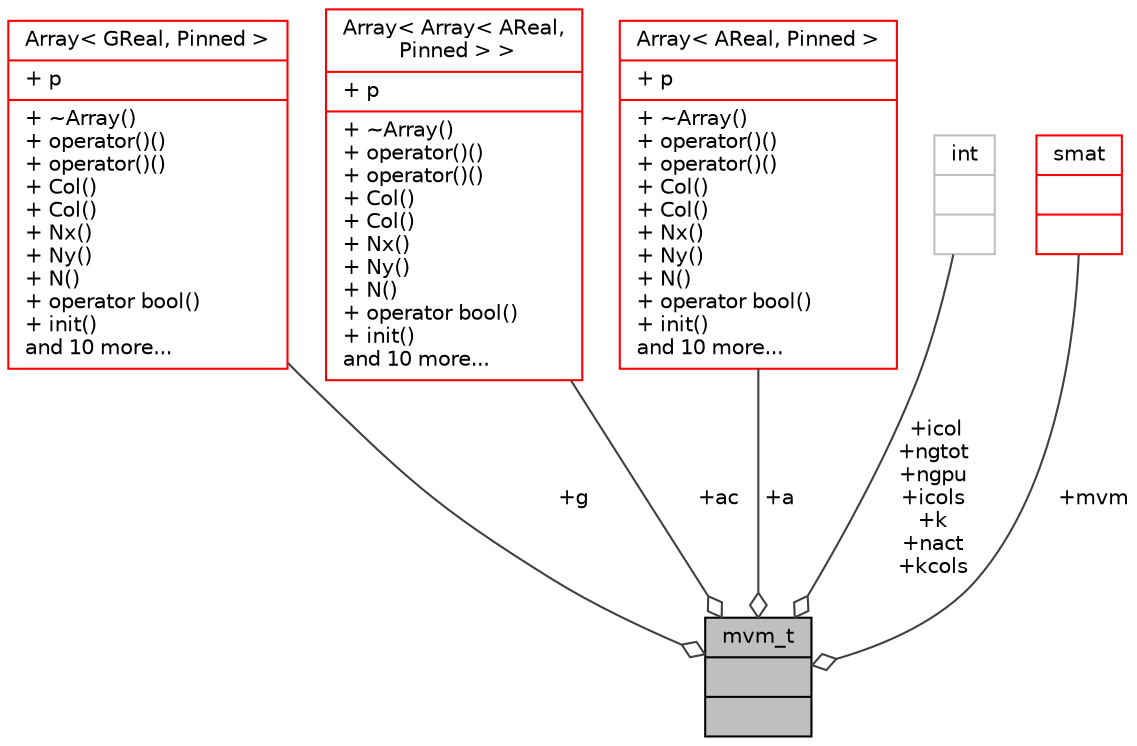 digraph "mvm_t"
{
 // INTERACTIVE_SVG=YES
  bgcolor="transparent";
  edge [fontname="Helvetica",fontsize="10",labelfontname="Helvetica",labelfontsize="10"];
  node [fontname="Helvetica",fontsize="10",shape=record];
  Node1 [label="{mvm_t\n||}",height=0.2,width=0.4,color="black", fillcolor="grey75", style="filled", fontcolor="black"];
  Node2 -> Node1 [color="grey25",fontsize="10",style="solid",label=" +g" ,arrowhead="odiamond",fontname="Helvetica"];
  Node2 [label="{Array\< GReal, Pinned \>\n|+ p\l|+ ~Array()\l+ operator()()\l+ operator()()\l+ Col()\l+ Col()\l+ Nx()\l+ Ny()\l+ N()\l+ operator bool()\l+ init()\land 10 more...\l}",height=0.2,width=0.4,color="red",URL="$class_array.html"];
  Node10 -> Node1 [color="grey25",fontsize="10",style="solid",label=" +ac" ,arrowhead="odiamond",fontname="Helvetica"];
  Node10 [label="{Array\< Array\< AReal,\l Pinned \> \>\n|+ p\l|+ ~Array()\l+ operator()()\l+ operator()()\l+ Col()\l+ Col()\l+ Nx()\l+ Ny()\l+ N()\l+ operator bool()\l+ init()\land 10 more...\l}",height=0.2,width=0.4,color="red",URL="$class_array.html"];
  Node12 -> Node1 [color="grey25",fontsize="10",style="solid",label=" +a" ,arrowhead="odiamond",fontname="Helvetica"];
  Node12 [label="{Array\< AReal, Pinned \>\n|+ p\l|+ ~Array()\l+ operator()()\l+ operator()()\l+ Col()\l+ Col()\l+ Nx()\l+ Ny()\l+ N()\l+ operator bool()\l+ init()\land 10 more...\l}",height=0.2,width=0.4,color="red",URL="$class_array.html"];
  Node15 -> Node1 [color="grey25",fontsize="10",style="solid",label=" +icol\n+ngtot\n+ngpu\n+icols\n+k\n+nact\n+kcols" ,arrowhead="odiamond",fontname="Helvetica"];
  Node15 [label="{int\n||}",height=0.2,width=0.4,color="grey75"];
  Node16 -> Node1 [color="grey25",fontsize="10",style="solid",label=" +mvm" ,arrowhead="odiamond",fontname="Helvetica"];
  Node16 [label="{smat\n||}",height=0.2,width=0.4,color="red",URL="$type_8h.html#structsmat"];
}
